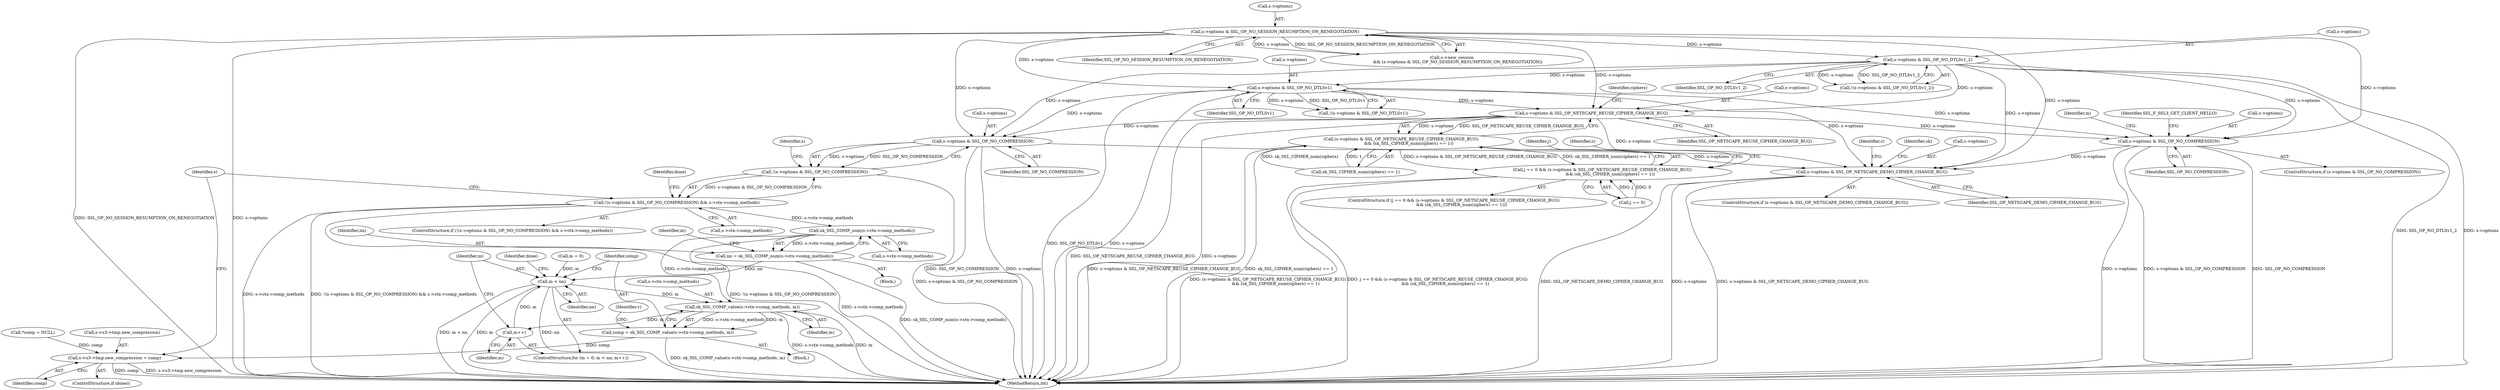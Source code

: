 digraph "0_openssl_a004e72b95835136d3f1ea90517f706c24c03da7@pointer" {
"1000870" [label="(Call,s->options & SSL_OP_NETSCAPE_REUSE_CIPHER_CHANGE_BUG)"];
"1000659" [label="(Call,s->options & SSL_OP_NO_DTLSv1_2)"];
"1000443" [label="(Call,s->options & SSL_OP_NO_SESSION_RESUMPTION_ON_RENEGOTIATION)"];
"1000703" [label="(Call,s->options & SSL_OP_NO_DTLSv1)"];
"1000869" [label="(Call,(s->options & SSL_OP_NETSCAPE_REUSE_CIPHER_CHANGE_BUG)\n            && (sk_SSL_CIPHER_num(ciphers) == 1))"];
"1000865" [label="(Call,j == 0 && (s->options & SSL_OP_NETSCAPE_REUSE_CIPHER_CHANGE_BUG)\n            && (sk_SSL_CIPHER_num(ciphers) == 1))"];
"1001183" [label="(Call,s->options & SSL_OP_NO_COMPRESSION)"];
"1001533" [label="(Call,s->options & SSL_OP_NETSCAPE_DEMO_CIPHER_CHANGE_BUG)"];
"1001290" [label="(Call,s->options & SSL_OP_NO_COMPRESSION)"];
"1001289" [label="(Call,!(s->options & SSL_OP_NO_COMPRESSION))"];
"1001288" [label="(Call,!(s->options & SSL_OP_NO_COMPRESSION) && s->ctx->comp_methods)"];
"1001311" [label="(Call,sk_SSL_COMP_num(s->ctx->comp_methods))"];
"1001309" [label="(Call,nn = sk_SSL_COMP_num(s->ctx->comp_methods))"];
"1001321" [label="(Call,m < nn)"];
"1001329" [label="(Call,sk_SSL_COMP_value(s->ctx->comp_methods, m))"];
"1001324" [label="(Call,m++)"];
"1001327" [label="(Call,comp = sk_SSL_COMP_value(s->ctx->comp_methods, m))"];
"1001367" [label="(Call,s->s3->tmp.new_compression = comp)"];
"1001329" [label="(Call,sk_SSL_COMP_value(s->ctx->comp_methods, m))"];
"1001195" [label="(Identifier,m)"];
"1001321" [label="(Call,m < nn)"];
"1001290" [label="(Call,s->options & SSL_OP_NO_COMPRESSION)"];
"1001297" [label="(Identifier,s)"];
"1000877" [label="(Identifier,ciphers)"];
"1001325" [label="(Identifier,m)"];
"1000869" [label="(Call,(s->options & SSL_OP_NETSCAPE_REUSE_CIPHER_CHANGE_BUG)\n            && (sk_SSL_CIPHER_num(ciphers) == 1))"];
"1001182" [label="(ControlStructure,if (s->options & SSL_OP_NO_COMPRESSION))"];
"1000871" [label="(Call,s->options)"];
"1001187" [label="(Identifier,SSL_OP_NO_COMPRESSION)"];
"1001365" [label="(ControlStructure,if (done))"];
"1000443" [label="(Call,s->options & SSL_OP_NO_SESSION_RESUMPTION_ON_RENEGOTIATION)"];
"1000703" [label="(Call,s->options & SSL_OP_NO_DTLSv1)"];
"1000704" [label="(Call,s->options)"];
"1001383" [label="(Identifier,s)"];
"1000870" [label="(Call,s->options & SSL_OP_NETSCAPE_REUSE_CIPHER_CHANGE_BUG)"];
"1000660" [label="(Call,s->options)"];
"1000170" [label="(Call,*comp = NULL)"];
"1001289" [label="(Call,!(s->options & SSL_OP_NO_COMPRESSION))"];
"1001288" [label="(Call,!(s->options & SSL_OP_NO_COMPRESSION) && s->ctx->comp_methods)"];
"1001287" [label="(ControlStructure,if (!(s->options & SSL_OP_NO_COMPRESSION) && s->ctx->comp_methods))"];
"1000447" [label="(Identifier,SSL_OP_NO_SESSION_RESUMPTION_ON_RENEGOTIATION)"];
"1000865" [label="(Call,j == 0 && (s->options & SSL_OP_NETSCAPE_REUSE_CIPHER_CHANGE_BUG)\n            && (sk_SSL_CIPHER_num(ciphers) == 1))"];
"1001375" [label="(Identifier,comp)"];
"1000881" [label="(Identifier,c)"];
"1000874" [label="(Identifier,SSL_OP_NETSCAPE_REUSE_CIPHER_CHANGE_BUG)"];
"1001366" [label="(Identifier,done)"];
"1000875" [label="(Call,sk_SSL_CIPHER_num(ciphers) == 1)"];
"1001533" [label="(Call,s->options & SSL_OP_NETSCAPE_DEMO_CIPHER_CHANGE_BUG)"];
"1001295" [label="(Call,s->ctx->comp_methods)"];
"1001623" [label="(Identifier,s)"];
"1001311" [label="(Call,sk_SSL_COMP_num(s->ctx->comp_methods))"];
"1000658" [label="(Call,!(s->options & SSL_OP_NO_DTLSv1_2))"];
"1001183" [label="(Call,s->options & SSL_OP_NO_COMPRESSION)"];
"1001190" [label="(Identifier,SSL_F_SSL3_GET_CLIENT_HELLO)"];
"1001312" [label="(Call,s->ctx->comp_methods)"];
"1001694" [label="(MethodReturn,int)"];
"1001291" [label="(Call,s->options)"];
"1000439" [label="(Call,s->new_session\n         && (s->options & SSL_OP_NO_SESSION_RESUMPTION_ON_RENEGOTIATION))"];
"1001324" [label="(Call,m++)"];
"1001368" [label="(Call,s->s3->tmp.new_compression)"];
"1001537" [label="(Identifier,SSL_OP_NETSCAPE_DEMO_CIPHER_CHANGE_BUG)"];
"1000864" [label="(ControlStructure,if (j == 0 && (s->options & SSL_OP_NETSCAPE_REUSE_CIPHER_CHANGE_BUG)\n            && (sk_SSL_CIPHER_num(ciphers) == 1)))"];
"1001540" [label="(Identifier,sk)"];
"1001318" [label="(Call,m = 0)"];
"1001367" [label="(Call,s->s3->tmp.new_compression = comp)"];
"1000663" [label="(Identifier,SSL_OP_NO_DTLSv1_2)"];
"1001327" [label="(Call,comp = sk_SSL_COMP_value(s->ctx->comp_methods, m))"];
"1001532" [label="(ControlStructure,if (s->options & SSL_OP_NETSCAPE_DEMO_CIPHER_CHANGE_BUG))"];
"1000905" [label="(Identifier,j)"];
"1000659" [label="(Call,s->options & SSL_OP_NO_DTLSv1_2)"];
"1001335" [label="(Identifier,m)"];
"1001294" [label="(Identifier,SSL_OP_NO_COMPRESSION)"];
"1001322" [label="(Identifier,m)"];
"1001309" [label="(Call,nn = sk_SSL_COMP_num(s->ctx->comp_methods))"];
"1001534" [label="(Call,s->options)"];
"1001300" [label="(Block,)"];
"1001317" [label="(ControlStructure,for (m = 0; m < nn; m++))"];
"1001328" [label="(Identifier,comp)"];
"1001184" [label="(Call,s->options)"];
"1001330" [label="(Call,s->ctx->comp_methods)"];
"1000444" [label="(Call,s->options)"];
"1001326" [label="(Block,)"];
"1001337" [label="(Identifier,v)"];
"1000866" [label="(Call,j == 0)"];
"1001319" [label="(Identifier,m)"];
"1001310" [label="(Identifier,nn)"];
"1000707" [label="(Identifier,SSL_OP_NO_DTLSv1)"];
"1001307" [label="(Identifier,done)"];
"1000702" [label="(Call,!(s->options & SSL_OP_NO_DTLSv1))"];
"1001323" [label="(Identifier,nn)"];
"1000870" -> "1000869"  [label="AST: "];
"1000870" -> "1000874"  [label="CFG: "];
"1000871" -> "1000870"  [label="AST: "];
"1000874" -> "1000870"  [label="AST: "];
"1000877" -> "1000870"  [label="CFG: "];
"1000869" -> "1000870"  [label="CFG: "];
"1000870" -> "1001694"  [label="DDG: SSL_OP_NETSCAPE_REUSE_CIPHER_CHANGE_BUG"];
"1000870" -> "1001694"  [label="DDG: s->options"];
"1000870" -> "1000869"  [label="DDG: s->options"];
"1000870" -> "1000869"  [label="DDG: SSL_OP_NETSCAPE_REUSE_CIPHER_CHANGE_BUG"];
"1000659" -> "1000870"  [label="DDG: s->options"];
"1000703" -> "1000870"  [label="DDG: s->options"];
"1000443" -> "1000870"  [label="DDG: s->options"];
"1000870" -> "1001183"  [label="DDG: s->options"];
"1000870" -> "1001290"  [label="DDG: s->options"];
"1000870" -> "1001533"  [label="DDG: s->options"];
"1000659" -> "1000658"  [label="AST: "];
"1000659" -> "1000663"  [label="CFG: "];
"1000660" -> "1000659"  [label="AST: "];
"1000663" -> "1000659"  [label="AST: "];
"1000658" -> "1000659"  [label="CFG: "];
"1000659" -> "1001694"  [label="DDG: SSL_OP_NO_DTLSv1_2"];
"1000659" -> "1001694"  [label="DDG: s->options"];
"1000659" -> "1000658"  [label="DDG: s->options"];
"1000659" -> "1000658"  [label="DDG: SSL_OP_NO_DTLSv1_2"];
"1000443" -> "1000659"  [label="DDG: s->options"];
"1000659" -> "1000703"  [label="DDG: s->options"];
"1000659" -> "1001183"  [label="DDG: s->options"];
"1000659" -> "1001290"  [label="DDG: s->options"];
"1000659" -> "1001533"  [label="DDG: s->options"];
"1000443" -> "1000439"  [label="AST: "];
"1000443" -> "1000447"  [label="CFG: "];
"1000444" -> "1000443"  [label="AST: "];
"1000447" -> "1000443"  [label="AST: "];
"1000439" -> "1000443"  [label="CFG: "];
"1000443" -> "1001694"  [label="DDG: SSL_OP_NO_SESSION_RESUMPTION_ON_RENEGOTIATION"];
"1000443" -> "1001694"  [label="DDG: s->options"];
"1000443" -> "1000439"  [label="DDG: s->options"];
"1000443" -> "1000439"  [label="DDG: SSL_OP_NO_SESSION_RESUMPTION_ON_RENEGOTIATION"];
"1000443" -> "1000703"  [label="DDG: s->options"];
"1000443" -> "1001183"  [label="DDG: s->options"];
"1000443" -> "1001290"  [label="DDG: s->options"];
"1000443" -> "1001533"  [label="DDG: s->options"];
"1000703" -> "1000702"  [label="AST: "];
"1000703" -> "1000707"  [label="CFG: "];
"1000704" -> "1000703"  [label="AST: "];
"1000707" -> "1000703"  [label="AST: "];
"1000702" -> "1000703"  [label="CFG: "];
"1000703" -> "1001694"  [label="DDG: SSL_OP_NO_DTLSv1"];
"1000703" -> "1001694"  [label="DDG: s->options"];
"1000703" -> "1000702"  [label="DDG: s->options"];
"1000703" -> "1000702"  [label="DDG: SSL_OP_NO_DTLSv1"];
"1000703" -> "1001183"  [label="DDG: s->options"];
"1000703" -> "1001290"  [label="DDG: s->options"];
"1000703" -> "1001533"  [label="DDG: s->options"];
"1000869" -> "1000865"  [label="AST: "];
"1000869" -> "1000875"  [label="CFG: "];
"1000875" -> "1000869"  [label="AST: "];
"1000865" -> "1000869"  [label="CFG: "];
"1000869" -> "1001694"  [label="DDG: s->options & SSL_OP_NETSCAPE_REUSE_CIPHER_CHANGE_BUG"];
"1000869" -> "1001694"  [label="DDG: sk_SSL_CIPHER_num(ciphers) == 1"];
"1000869" -> "1000865"  [label="DDG: s->options & SSL_OP_NETSCAPE_REUSE_CIPHER_CHANGE_BUG"];
"1000869" -> "1000865"  [label="DDG: sk_SSL_CIPHER_num(ciphers) == 1"];
"1000875" -> "1000869"  [label="DDG: sk_SSL_CIPHER_num(ciphers)"];
"1000875" -> "1000869"  [label="DDG: 1"];
"1000865" -> "1000864"  [label="AST: "];
"1000865" -> "1000866"  [label="CFG: "];
"1000866" -> "1000865"  [label="AST: "];
"1000881" -> "1000865"  [label="CFG: "];
"1000905" -> "1000865"  [label="CFG: "];
"1000865" -> "1001694"  [label="DDG: j == 0 && (s->options & SSL_OP_NETSCAPE_REUSE_CIPHER_CHANGE_BUG)\n            && (sk_SSL_CIPHER_num(ciphers) == 1)"];
"1000865" -> "1001694"  [label="DDG: (s->options & SSL_OP_NETSCAPE_REUSE_CIPHER_CHANGE_BUG)\n            && (sk_SSL_CIPHER_num(ciphers) == 1)"];
"1000866" -> "1000865"  [label="DDG: j"];
"1000866" -> "1000865"  [label="DDG: 0"];
"1001183" -> "1001182"  [label="AST: "];
"1001183" -> "1001187"  [label="CFG: "];
"1001184" -> "1001183"  [label="AST: "];
"1001187" -> "1001183"  [label="AST: "];
"1001190" -> "1001183"  [label="CFG: "];
"1001195" -> "1001183"  [label="CFG: "];
"1001183" -> "1001694"  [label="DDG: s->options"];
"1001183" -> "1001694"  [label="DDG: s->options & SSL_OP_NO_COMPRESSION"];
"1001183" -> "1001694"  [label="DDG: SSL_OP_NO_COMPRESSION"];
"1001183" -> "1001533"  [label="DDG: s->options"];
"1001533" -> "1001532"  [label="AST: "];
"1001533" -> "1001537"  [label="CFG: "];
"1001534" -> "1001533"  [label="AST: "];
"1001537" -> "1001533"  [label="AST: "];
"1001540" -> "1001533"  [label="CFG: "];
"1001623" -> "1001533"  [label="CFG: "];
"1001533" -> "1001694"  [label="DDG: SSL_OP_NETSCAPE_DEMO_CIPHER_CHANGE_BUG"];
"1001533" -> "1001694"  [label="DDG: s->options"];
"1001533" -> "1001694"  [label="DDG: s->options & SSL_OP_NETSCAPE_DEMO_CIPHER_CHANGE_BUG"];
"1001290" -> "1001533"  [label="DDG: s->options"];
"1001290" -> "1001289"  [label="AST: "];
"1001290" -> "1001294"  [label="CFG: "];
"1001291" -> "1001290"  [label="AST: "];
"1001294" -> "1001290"  [label="AST: "];
"1001289" -> "1001290"  [label="CFG: "];
"1001290" -> "1001694"  [label="DDG: SSL_OP_NO_COMPRESSION"];
"1001290" -> "1001694"  [label="DDG: s->options"];
"1001290" -> "1001289"  [label="DDG: s->options"];
"1001290" -> "1001289"  [label="DDG: SSL_OP_NO_COMPRESSION"];
"1001289" -> "1001288"  [label="AST: "];
"1001297" -> "1001289"  [label="CFG: "];
"1001288" -> "1001289"  [label="CFG: "];
"1001289" -> "1001694"  [label="DDG: s->options & SSL_OP_NO_COMPRESSION"];
"1001289" -> "1001288"  [label="DDG: s->options & SSL_OP_NO_COMPRESSION"];
"1001288" -> "1001287"  [label="AST: "];
"1001288" -> "1001295"  [label="CFG: "];
"1001295" -> "1001288"  [label="AST: "];
"1001307" -> "1001288"  [label="CFG: "];
"1001383" -> "1001288"  [label="CFG: "];
"1001288" -> "1001694"  [label="DDG: s->ctx->comp_methods"];
"1001288" -> "1001694"  [label="DDG: !(s->options & SSL_OP_NO_COMPRESSION) && s->ctx->comp_methods"];
"1001288" -> "1001694"  [label="DDG: !(s->options & SSL_OP_NO_COMPRESSION)"];
"1001288" -> "1001311"  [label="DDG: s->ctx->comp_methods"];
"1001311" -> "1001309"  [label="AST: "];
"1001311" -> "1001312"  [label="CFG: "];
"1001312" -> "1001311"  [label="AST: "];
"1001309" -> "1001311"  [label="CFG: "];
"1001311" -> "1001694"  [label="DDG: s->ctx->comp_methods"];
"1001311" -> "1001309"  [label="DDG: s->ctx->comp_methods"];
"1001311" -> "1001329"  [label="DDG: s->ctx->comp_methods"];
"1001309" -> "1001300"  [label="AST: "];
"1001310" -> "1001309"  [label="AST: "];
"1001319" -> "1001309"  [label="CFG: "];
"1001309" -> "1001694"  [label="DDG: sk_SSL_COMP_num(s->ctx->comp_methods)"];
"1001309" -> "1001321"  [label="DDG: nn"];
"1001321" -> "1001317"  [label="AST: "];
"1001321" -> "1001323"  [label="CFG: "];
"1001322" -> "1001321"  [label="AST: "];
"1001323" -> "1001321"  [label="AST: "];
"1001328" -> "1001321"  [label="CFG: "];
"1001366" -> "1001321"  [label="CFG: "];
"1001321" -> "1001694"  [label="DDG: m < nn"];
"1001321" -> "1001694"  [label="DDG: m"];
"1001321" -> "1001694"  [label="DDG: nn"];
"1001318" -> "1001321"  [label="DDG: m"];
"1001324" -> "1001321"  [label="DDG: m"];
"1001321" -> "1001329"  [label="DDG: m"];
"1001329" -> "1001327"  [label="AST: "];
"1001329" -> "1001335"  [label="CFG: "];
"1001330" -> "1001329"  [label="AST: "];
"1001335" -> "1001329"  [label="AST: "];
"1001327" -> "1001329"  [label="CFG: "];
"1001329" -> "1001694"  [label="DDG: s->ctx->comp_methods"];
"1001329" -> "1001694"  [label="DDG: m"];
"1001329" -> "1001324"  [label="DDG: m"];
"1001329" -> "1001327"  [label="DDG: s->ctx->comp_methods"];
"1001329" -> "1001327"  [label="DDG: m"];
"1001324" -> "1001317"  [label="AST: "];
"1001324" -> "1001325"  [label="CFG: "];
"1001325" -> "1001324"  [label="AST: "];
"1001322" -> "1001324"  [label="CFG: "];
"1001327" -> "1001326"  [label="AST: "];
"1001328" -> "1001327"  [label="AST: "];
"1001337" -> "1001327"  [label="CFG: "];
"1001327" -> "1001694"  [label="DDG: sk_SSL_COMP_value(s->ctx->comp_methods, m)"];
"1001327" -> "1001367"  [label="DDG: comp"];
"1001367" -> "1001365"  [label="AST: "];
"1001367" -> "1001375"  [label="CFG: "];
"1001368" -> "1001367"  [label="AST: "];
"1001375" -> "1001367"  [label="AST: "];
"1001383" -> "1001367"  [label="CFG: "];
"1001367" -> "1001694"  [label="DDG: comp"];
"1001367" -> "1001694"  [label="DDG: s->s3->tmp.new_compression"];
"1000170" -> "1001367"  [label="DDG: comp"];
}
